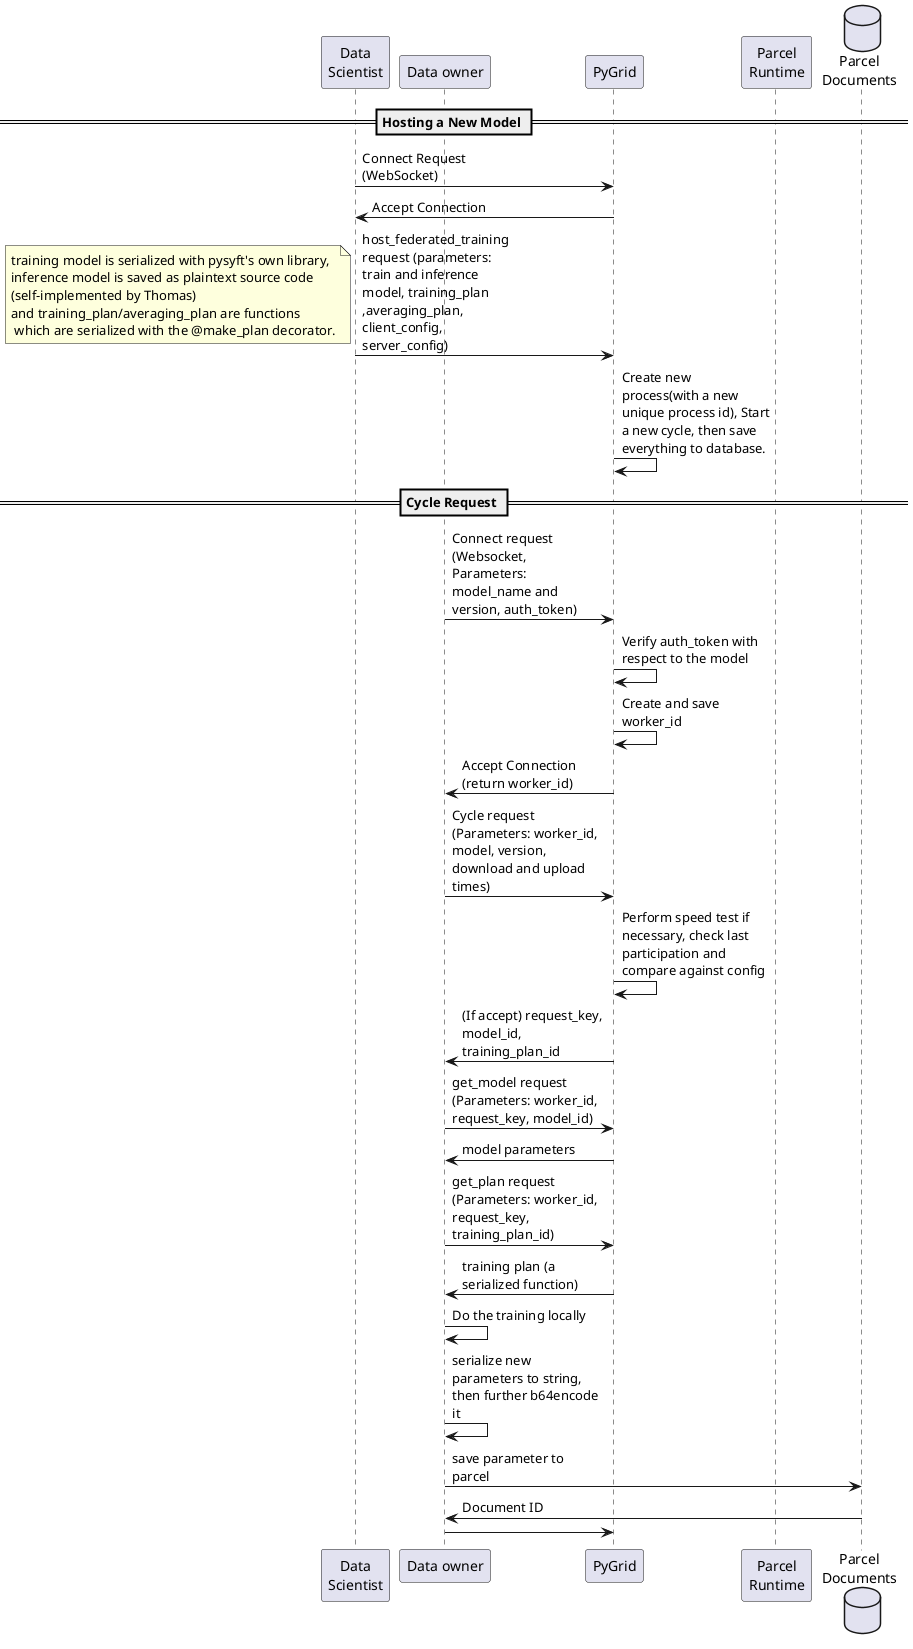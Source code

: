 @startuml DeML Sequence

' TODO: @Thomas
' draw sequence diagram to illustrate the work inside PyGrid in details,
' include at least the following:
' PyGrid, Parcel, Parcel jobs
' Make reference to code file and function as appropriate
skinparam maxMessageSize 150
participant "Data\nScientist" as ds  
participant "Data owner" as do
participant PyGrid as pygrid
participant "Parcel\nRuntime" as parcel
database "Parcel\nDocuments" as padb



== Hosting a New Model ==
ds -> pygrid: Connect Request (WebSocket)
pygrid -> ds: Accept Connection 
ds -> pygrid: host_federated_training request (parameters: train and inference model, training_plan ,averaging_plan, client_config, server_config)
note left: training model is serialized with pysyft's own library,\ninference model is saved as plaintext source code\n(self-implemented by Thomas)\nand training_plan/averaging_plan are functions\n which are serialized with the @make_plan decorator.
pygrid -> pygrid: Create new process(with a new unique process id), Start a new cycle, then save everything to database.
== Cycle Request ==
do -> pygrid: Connect request (Websocket, Parameters: model_name and version, auth_token)
pygrid -> pygrid: Verify auth_token with respect to the model
pygrid -> pygrid: Create and save worker_id
pygrid -> do: Accept Connection (return worker_id)
do -> pygrid: Cycle request (Parameters: worker_id, model, version, download and upload times)
pygrid -> pygrid: Perform speed test if necessary, check last participation and compare against config
pygrid -> do: (If accept) request_key, model_id, training_plan_id
do -> pygrid: get_model request (Parameters: worker_id, request_key, model_id)
pygrid -> do: model parameters
do -> pygrid: get_plan request (Parameters: worker_id, request_key, training_plan_id)
pygrid -> do: training plan (a serialized function)
do -> do: Do the training locally 
do -> do: serialize new parameters to string, then further b64encode it
do -> padb: save parameter to parcel
padb -> do: Document ID
do -> pygrid: 




@enduml
